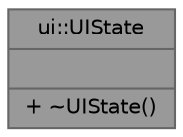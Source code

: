 digraph "ui::UIState"
{
 // LATEX_PDF_SIZE
  bgcolor="transparent";
  edge [fontname=Helvetica,fontsize=10,labelfontname=Helvetica,labelfontsize=10];
  node [fontname=Helvetica,fontsize=10,shape=box,height=0.2,width=0.4];
  Node1 [shape=record,label="{ui::UIState\n||+ ~UIState()\l}",height=0.2,width=0.4,color="gray40", fillcolor="grey60", style="filled", fontcolor="black",tooltip=" "];
}
